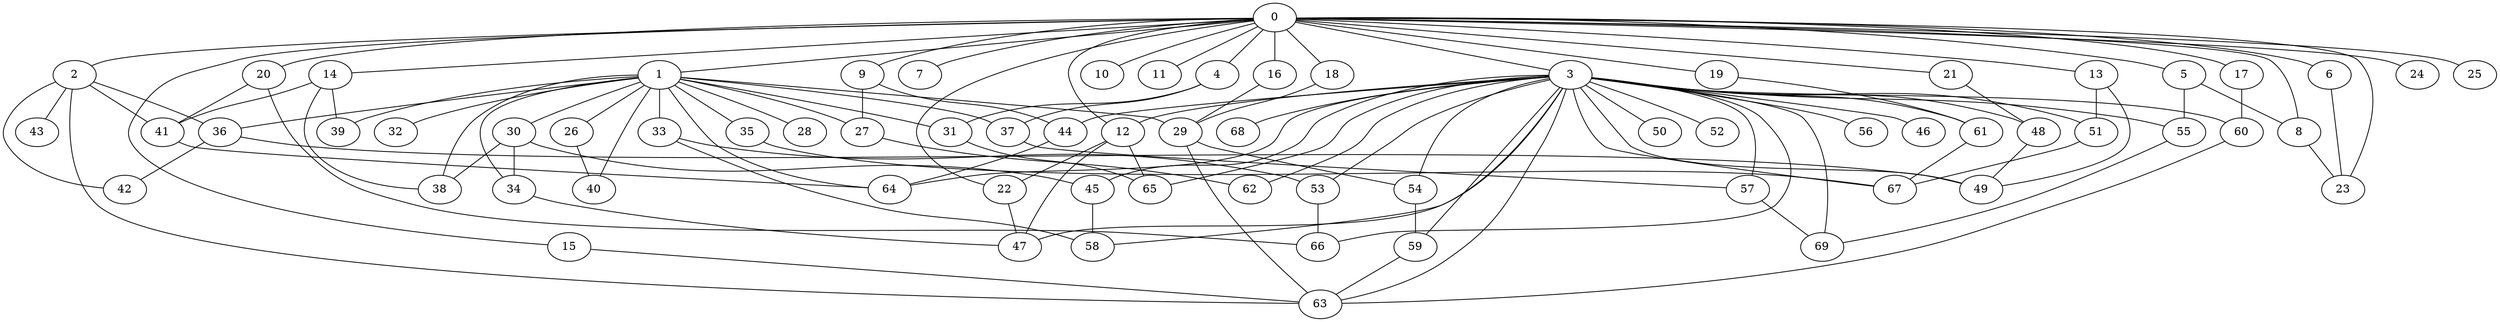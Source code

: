 
graph graphname {
    0 -- 1
0 -- 2
0 -- 3
0 -- 4
0 -- 5
0 -- 6
0 -- 7
0 -- 8
0 -- 9
0 -- 10
0 -- 11
0 -- 12
0 -- 13
0 -- 14
0 -- 15
0 -- 16
0 -- 17
0 -- 18
0 -- 19
0 -- 20
0 -- 21
0 -- 22
0 -- 23
0 -- 24
0 -- 25
1 -- 32
1 -- 34
1 -- 35
1 -- 36
1 -- 37
1 -- 38
1 -- 33
1 -- 40
1 -- 39
1 -- 26
1 -- 27
1 -- 28
1 -- 29
1 -- 30
1 -- 31
1 -- 64
2 -- 41
2 -- 42
2 -- 43
2 -- 63
2 -- 36
3 -- 44
3 -- 45
3 -- 46
3 -- 47
3 -- 48
3 -- 49
3 -- 50
3 -- 51
3 -- 52
3 -- 53
3 -- 54
3 -- 55
3 -- 56
3 -- 57
3 -- 58
3 -- 59
3 -- 60
3 -- 61
3 -- 62
3 -- 63
3 -- 64
3 -- 65
3 -- 66
3 -- 67
3 -- 68
3 -- 69
3 -- 12
4 -- 31
4 -- 37
5 -- 8
5 -- 55
6 -- 23
8 -- 23
9 -- 44
9 -- 27
12 -- 47
12 -- 65
12 -- 22
13 -- 49
13 -- 51
14 -- 38
14 -- 39
14 -- 41
15 -- 63
16 -- 29
17 -- 60
18 -- 29
19 -- 61
20 -- 66
20 -- 41
21 -- 48
22 -- 47
26 -- 40
27 -- 62
29 -- 63
29 -- 54
30 -- 38
30 -- 34
30 -- 45
31 -- 65
33 -- 53
33 -- 58
34 -- 47
35 -- 67
36 -- 42
36 -- 49
37 -- 57
41 -- 64
44 -- 64
45 -- 58
48 -- 49
51 -- 67
53 -- 66
54 -- 59
55 -- 69
57 -- 69
59 -- 63
60 -- 63
61 -- 67

}
